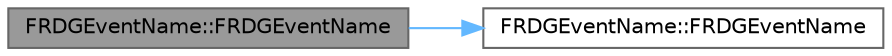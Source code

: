 digraph "FRDGEventName::FRDGEventName"
{
 // INTERACTIVE_SVG=YES
 // LATEX_PDF_SIZE
  bgcolor="transparent";
  edge [fontname=Helvetica,fontsize=10,labelfontname=Helvetica,labelfontsize=10];
  node [fontname=Helvetica,fontsize=10,shape=box,height=0.2,width=0.4];
  rankdir="LR";
  Node1 [id="Node000001",label="FRDGEventName::FRDGEventName",height=0.2,width=0.4,color="gray40", fillcolor="grey60", style="filled", fontcolor="black",tooltip=" "];
  Node1 -> Node2 [id="edge1_Node000001_Node000002",color="steelblue1",style="solid",tooltip=" "];
  Node2 [id="Node000002",label="FRDGEventName::FRDGEventName",height=0.2,width=0.4,color="grey40", fillcolor="white", style="filled",URL="$d9/d25/classFRDGEventName.html#adcde68c8793c91abe5ecd374f370520b",tooltip=" "];
}
